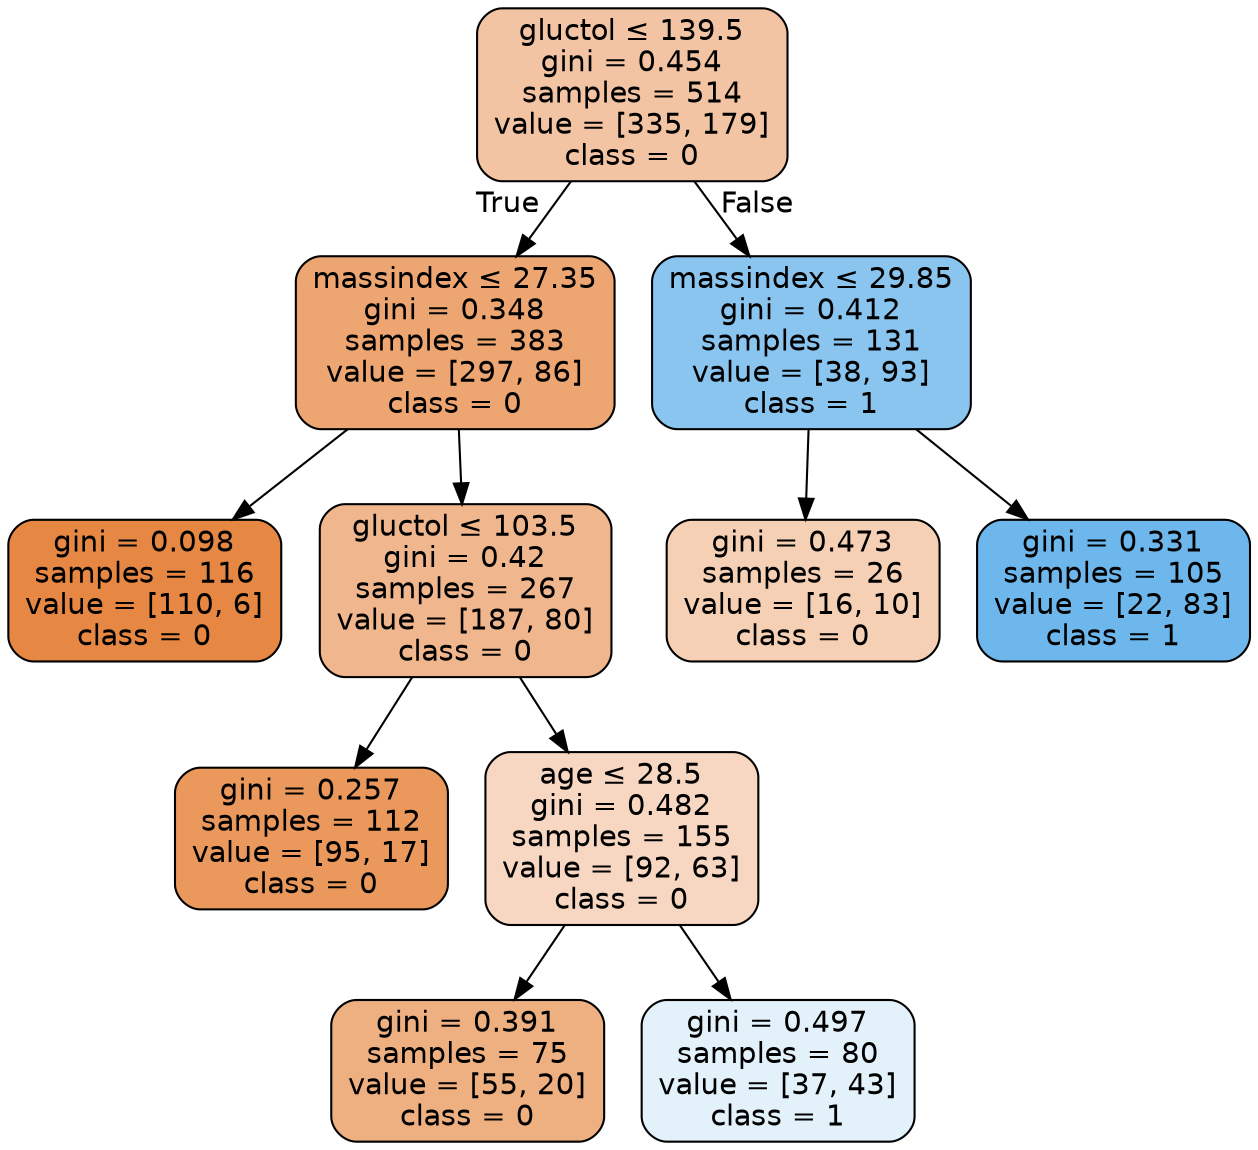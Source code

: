 digraph Tree {
node [shape=box, style="filled, rounded", color="black", fontname="helvetica"] ;
edge [fontname="helvetica"] ;
0 [label=<gluctol &le; 139.5<br/>gini = 0.454<br/>samples = 514<br/>value = [335, 179]<br/>class = 0>, fillcolor="#f3c4a3"] ;
1 [label=<massindex &le; 27.35<br/>gini = 0.348<br/>samples = 383<br/>value = [297, 86]<br/>class = 0>, fillcolor="#eda572"] ;
0 -> 1 [labeldistance=2.5, labelangle=45, headlabel="True"] ;
3 [label=<gini = 0.098<br/>samples = 116<br/>value = [110, 6]<br/>class = 0>, fillcolor="#e68844"] ;
1 -> 3 ;
4 [label=<gluctol &le; 103.5<br/>gini = 0.42<br/>samples = 267<br/>value = [187, 80]<br/>class = 0>, fillcolor="#f0b78e"] ;
1 -> 4 ;
5 [label=<gini = 0.257<br/>samples = 112<br/>value = [95, 17]<br/>class = 0>, fillcolor="#ea985c"] ;
4 -> 5 ;
6 [label=<age &le; 28.5<br/>gini = 0.482<br/>samples = 155<br/>value = [92, 63]<br/>class = 0>, fillcolor="#f7d7c1"] ;
4 -> 6 ;
9 [label=<gini = 0.391<br/>samples = 75<br/>value = [55, 20]<br/>class = 0>, fillcolor="#eeaf81"] ;
6 -> 9 ;
10 [label=<gini = 0.497<br/>samples = 80<br/>value = [37, 43]<br/>class = 1>, fillcolor="#e3f1fb"] ;
6 -> 10 ;
2 [label=<massindex &le; 29.85<br/>gini = 0.412<br/>samples = 131<br/>value = [38, 93]<br/>class = 1>, fillcolor="#8ac5f0"] ;
0 -> 2 [labeldistance=2.5, labelangle=-45, headlabel="False"] ;
7 [label=<gini = 0.473<br/>samples = 26<br/>value = [16, 10]<br/>class = 0>, fillcolor="#f5d0b5"] ;
2 -> 7 ;
8 [label=<gini = 0.331<br/>samples = 105<br/>value = [22, 83]<br/>class = 1>, fillcolor="#6db7ec"] ;
2 -> 8 ;
}
